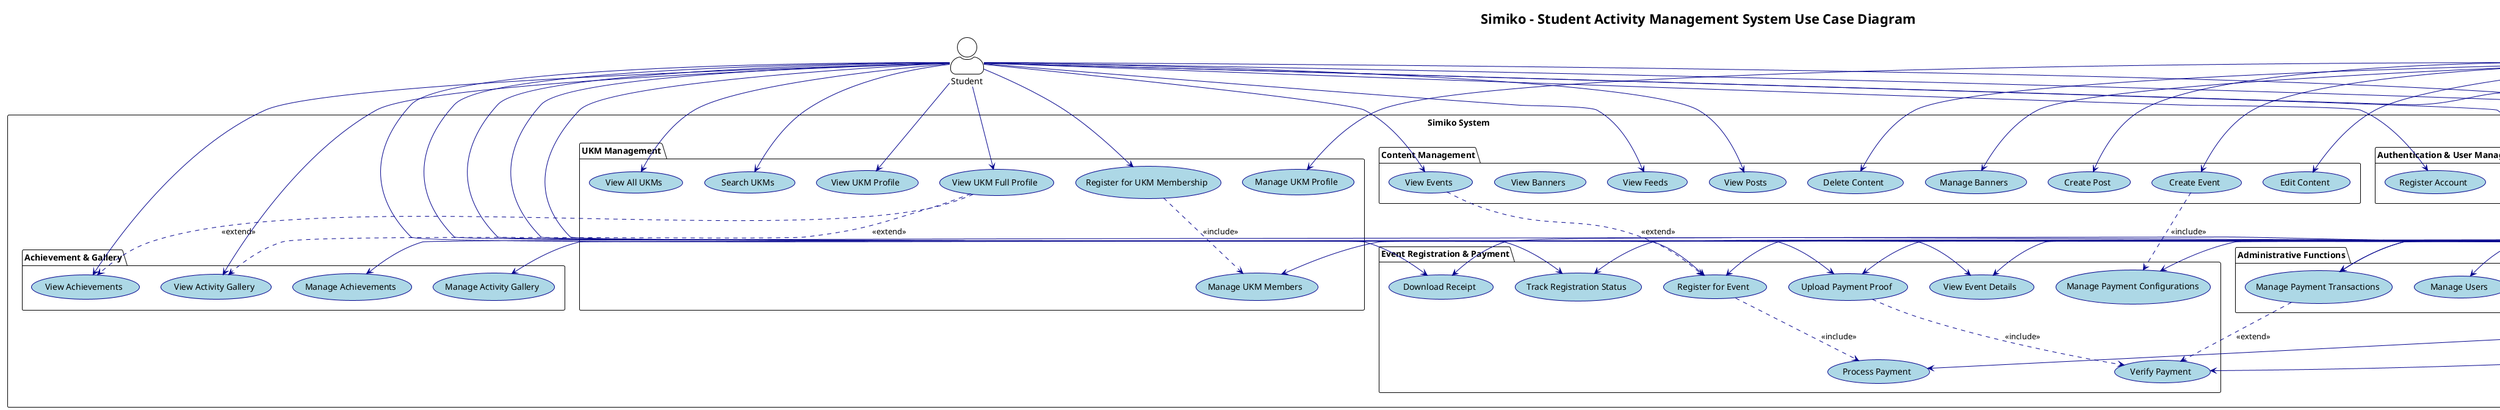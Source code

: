 @startuml Simiko Use Case Diagram

!theme plain
skinparam actorStyle awesome
skinparam usecase {
    BackgroundColor LightBlue
    BorderColor DarkBlue
    ArrowColor DarkBlue
}

title Simiko - Student Activity Management System Use Case Diagram

' Actors
actor "Student" as Student
actor "UKM Admin" as UKMAdmin
actor "Super Admin" as SuperAdmin
actor "Guest User" as Guest
actor "Payment System" as Payment

' System boundary
rectangle "Simiko System" {
    
    ' Authentication & User Management
    package "Authentication & User Management" {
        usecase "Register Account" as UC1
        usecase "Login" as UC2
        usecase "Logout" as UC3
        usecase "View Profile" as UC4
        usecase "Update Profile" as UC5
    }
    
    ' UKM Management
    package "UKM Management" {
        usecase "View All UKMs" as UC6
        usecase "Search UKMs" as UC7
        usecase "View UKM Profile" as UC8
        usecase "View UKM Full Profile" as UC9
        usecase "Register for UKM Membership" as UC10
        usecase "Manage UKM Profile" as UC11
        usecase "Manage UKM Members" as UC12
    }
    
    ' Content Management
    package "Content Management" {
        usecase "View Feeds" as UC13
        usecase "View Posts" as UC14
        usecase "View Events" as UC15
        usecase "Create Post" as UC16
        usecase "Create Event" as UC17
        usecase "Edit Content" as UC18
        usecase "Delete Content" as UC19
        usecase "View Banners" as UC20
        usecase "Manage Banners" as UC21
    }
    
    ' Event Registration & Payment
    package "Event Registration & Payment" {
        usecase "Register for Event" as UC22
        usecase "View Event Details" as UC23
        usecase "Upload Payment Proof" as UC24
        usecase "Track Registration Status" as UC25
        usecase "Download Receipt" as UC26
        usecase "Manage Payment Configurations" as UC27
        usecase "Process Payment" as UC28
        usecase "Verify Payment" as UC29
    }
    
    ' Achievement & Gallery Management
    package "Achievement & Gallery" {
        usecase "View Achievements" as UC30
        usecase "Manage Achievements" as UC31
        usecase "View Activity Gallery" as UC32
        usecase "Manage Activity Gallery" as UC33
    }
    
    ' Administrative Functions
    package "Administrative Functions" {
        usecase "Manage Users" as UC34
        usecase "Manage UKMs" as UC35
        usecase "View System Statistics" as UC36
        usecase "Manage Payment Transactions" as UC37
        usecase "Generate Reports" as UC38
    }
}

' Student relationships
Student --> UC1
Student --> UC2
Student --> UC3
Student --> UC4
Student --> UC5
Student --> UC6
Student --> UC7
Student --> UC8
Student --> UC9
Student --> UC10
Student --> UC13
Student --> UC14
Student --> UC15
Student --> UC22
Student --> UC23
Student --> UC24
Student --> UC25
Student --> UC26
Student --> UC30
Student --> UC32

' UKM Admin relationships
UKMAdmin --> UC2
UKMAdmin --> UC3
UKMAdmin --> UC4
UKMAdmin --> UC5
UKMAdmin --> UC11
UKMAdmin --> UC12
UKMAdmin --> UC16
UKMAdmin --> UC17
UKMAdmin --> UC18
UKMAdmin --> UC19
UKMAdmin --> UC21
UKMAdmin --> UC27
UKMAdmin --> UC29
UKMAdmin --> UC31
UKMAdmin --> UC33
UKMAdmin --> UC37

' Super Admin relationships
SuperAdmin --> UC2
SuperAdmin --> UC3
SuperAdmin --> UC4
SuperAdmin --> UC5
SuperAdmin --> UC34
SuperAdmin --> UC35
SuperAdmin --> UC36
SuperAdmin --> UC37
SuperAdmin --> UC38

' Guest User relationships
Guest --> UC22
Guest --> UC23
Guest --> UC24
Guest --> UC25
Guest --> UC26

' Payment System relationships
Payment --> UC28

' Include relationships
UC22 ..> UC28 : <<include>>
UC24 ..> UC29 : <<include>>
UC17 ..> UC27 : <<include>>
UC10 ..> UC12 : <<include>>

' Extend relationships
UC9 ..> UC30 : <<extend>>
UC9 ..> UC32 : <<extend>>
UC15 ..> UC22 : <<extend>>
UC37 ..> UC29 : <<extend>>

@enduml 